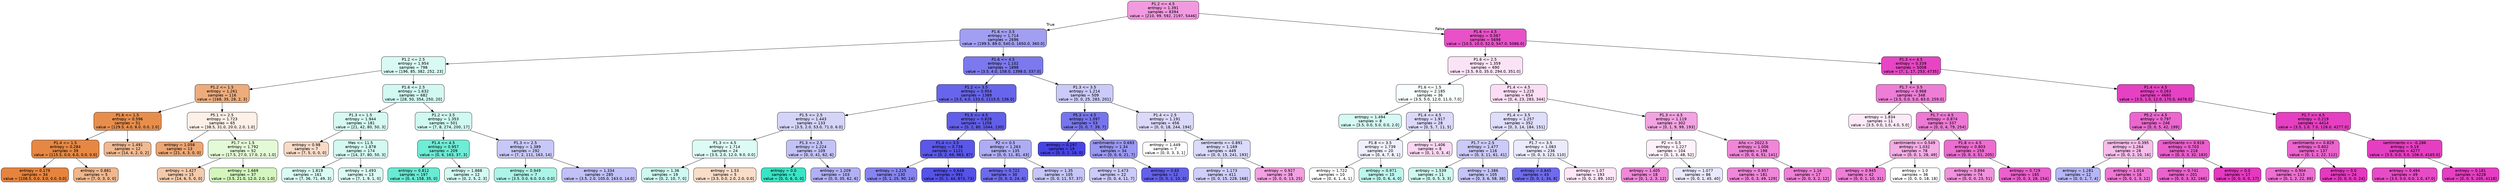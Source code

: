 digraph Tree {
node [shape=box, style="filled, rounded", color="black", fontname="helvetica"] ;
edge [fontname="helvetica"] ;
0 [label="P1.2 <= 4.5\nentropy = 1.391\nsamples = 8394\nvalue = [210, 99, 592, 2197, 5446]", fillcolor="#f29adf"] ;
1 [label="P1.6 <= 3.5\nentropy = 1.714\nsamples = 2696\nvalue = [199.5, 89.0, 540.0, 1650.0, 360.0]", fillcolor="#a19ff2"] ;
0 -> 1 [labeldistance=2.5, labelangle=45, headlabel="True"] ;
2 [label="P1.2 <= 2.5\nentropy = 1.954\nsamples = 798\nvalue = [196, 85, 382, 252, 23]", fillcolor="#d9faf4"] ;
1 -> 2 ;
3 [label="P1.2 <= 1.5\nentropy = 1.261\nsamples = 116\nvalue = [168, 35, 28, 2, 3]", fillcolor="#eeac7c"] ;
2 -> 3 ;
4 [label="P1.6 <= 1.5\nentropy = 0.596\nsamples = 51\nvalue = [129.5, 4.0, 8.0, 0.0, 2.0]", fillcolor="#e88e4d"] ;
3 -> 4 ;
5 [label="P1.4 <= 1.5\nentropy = 0.284\nsamples = 39\nvalue = [115.5, 0.0, 6.0, 0.0, 0.0]", fillcolor="#e68843"] ;
4 -> 5 ;
6 [label="entropy = 0.179\nsamples = 34\nvalue = [108.5, 0.0, 3.0, 0.0, 0.0]", fillcolor="#e6843e"] ;
5 -> 6 ;
7 [label="entropy = 0.881\nsamples = 5\nvalue = [7, 0, 3, 0, 0]", fillcolor="#f0b78e"] ;
5 -> 7 ;
8 [label="entropy = 1.491\nsamples = 12\nvalue = [14, 4, 2, 0, 2]", fillcolor="#f1b991"] ;
4 -> 8 ;
9 [label="P5.1 <= 2.5\nentropy = 1.723\nsamples = 65\nvalue = [38.5, 31.0, 20.0, 2.0, 1.0]", fillcolor="#fcf0e7"] ;
3 -> 9 ;
10 [label="entropy = 1.058\nsamples = 13\nvalue = [21, 4, 3, 0, 0]", fillcolor="#eda673"] ;
9 -> 10 ;
11 [label="P1.7 <= 1.5\nentropy = 1.792\nsamples = 52\nvalue = [17.5, 27.0, 17.0, 2.0, 1.0]", fillcolor="#e4fad7"] ;
9 -> 11 ;
12 [label="entropy = 1.427\nsamples = 15\nvalue = [14, 6, 5, 0, 0]", fillcolor="#f4caac"] ;
11 -> 12 ;
13 [label="entropy = 1.669\nsamples = 37\nvalue = [3.5, 21.0, 12.0, 2.0, 1.0]", fillcolor="#d4f6be"] ;
11 -> 13 ;
14 [label="P1.6 <= 2.5\nentropy = 1.632\nsamples = 682\nvalue = [28, 50, 354, 250, 20]", fillcolor="#d1f9f2"] ;
2 -> 14 ;
15 [label="P1.3 <= 1.5\nentropy = 1.944\nsamples = 181\nvalue = [21, 42, 80, 50, 3]", fillcolor="#d6faf3"] ;
14 -> 15 ;
16 [label="entropy = 0.98\nsamples = 7\nvalue = [7, 5, 0, 0, 0]", fillcolor="#f8dbc6"] ;
15 -> 16 ;
17 [label="Mes <= 11.5\nentropy = 1.878\nsamples = 174\nvalue = [14, 37, 80, 50, 3]", fillcolor="#d3f9f2"] ;
15 -> 17 ;
18 [label="entropy = 1.819\nsamples = 161\nvalue = [7, 36, 71, 49, 3]", fillcolor="#dafaf4"] ;
17 -> 18 ;
19 [label="entropy = 1.493\nsamples = 13\nvalue = [7, 1, 9, 1, 0]", fillcolor="#dbfaf4"] ;
17 -> 19 ;
20 [label="P1.2 <= 3.5\nentropy = 1.353\nsamples = 501\nvalue = [7, 8, 274, 200, 17]", fillcolor="#cff9f1"] ;
14 -> 20 ;
21 [label="P1.4 <= 4.5\nentropy = 0.957\nsamples = 209\nvalue = [0, 6, 163, 37, 3]", fillcolor="#6eecd5"] ;
20 -> 21 ;
22 [label="entropy = 0.812\nsamples = 197\nvalue = [0, 4, 158, 35, 0]", fillcolor="#69ebd3"] ;
21 -> 22 ;
23 [label="entropy = 1.888\nsamples = 12\nvalue = [0, 2, 5, 2, 3]", fillcolor="#d3f9f2"] ;
21 -> 23 ;
24 [label="P1.3 <= 2.5\nentropy = 1.389\nsamples = 292\nvalue = [7, 2, 111, 163, 14]", fillcolor="#c8c8f8"] ;
20 -> 24 ;
25 [label="entropy = 0.949\nsamples = 7\nvalue = [3.5, 0.0, 6.0, 0.0, 0.0]", fillcolor="#acf4e7"] ;
24 -> 25 ;
26 [label="entropy = 1.334\nsamples = 285\nvalue = [3.5, 2.0, 105.0, 163.0, 14.0]", fillcolor="#c1c0f7"] ;
24 -> 26 ;
27 [label="P1.6 <= 4.5\nentropy = 1.102\nsamples = 1898\nvalue = [3.5, 4.0, 158.0, 1398.0, 337.0]", fillcolor="#7b79ed"] ;
1 -> 27 ;
28 [label="P1.2 <= 3.5\nentropy = 0.954\nsamples = 1389\nvalue = [3.5, 4.0, 133.0, 1115.0, 136.0]", fillcolor="#6765eb"] ;
27 -> 28 ;
29 [label="P1.5 <= 2.5\nentropy = 1.443\nsamples = 133\nvalue = [3.5, 2.0, 53.0, 71.0, 6.0]", fillcolor="#d4d4f9"] ;
28 -> 29 ;
30 [label="P1.3 <= 4.5\nentropy = 1.714\nsamples = 24\nvalue = [3.5, 2.0, 12.0, 9.0, 0.0]", fillcolor="#ddfbf5"] ;
29 -> 30 ;
31 [label="entropy = 1.36\nsamples = 19\nvalue = [0, 2, 10, 7, 0]", fillcolor="#cef8f0"] ;
30 -> 31 ;
32 [label="entropy = 1.53\nsamples = 5\nvalue = [3.5, 0.0, 2.0, 2.0, 0.0]", fillcolor="#f8ddc9"] ;
30 -> 32 ;
33 [label="P1.3 <= 2.5\nentropy = 1.224\nsamples = 109\nvalue = [0, 0, 41, 62, 6]", fillcolor="#c3c2f7"] ;
29 -> 33 ;
34 [label="entropy = 0.0\nsamples = 6\nvalue = [0, 0, 6, 0, 0]", fillcolor="#39e5c5"] ;
33 -> 34 ;
35 [label="entropy = 1.209\nsamples = 103\nvalue = [0, 0, 35, 62, 6]", fillcolor="#b2b0f5"] ;
33 -> 35 ;
36 [label="P1.5 <= 4.5\nentropy = 0.828\nsamples = 1256\nvalue = [0, 2, 80, 1044, 130]", fillcolor="#615eea"] ;
28 -> 36 ;
37 [label="P1.4 <= 3.5\nentropy = 0.738\nsamples = 1121\nvalue = [0, 2, 69, 963, 87]", fillcolor="#5a57e9"] ;
36 -> 37 ;
38 [label="entropy = 1.225\nsamples = 130\nvalue = [0, 1, 25, 90, 14]", fillcolor="#8684ef"] ;
37 -> 38 ;
39 [label="entropy = 0.648\nsamples = 991\nvalue = [0, 1, 44, 873, 73]", fillcolor="#5552e8"] ;
37 -> 39 ;
40 [label="P2 <= 0.5\nentropy = 1.263\nsamples = 135\nvalue = [0, 0, 11, 81, 43]", fillcolor="#aeadf4"] ;
36 -> 40 ;
41 [label="entropy = 0.722\nsamples = 30\nvalue = [0, 0, 0, 24, 6]", fillcolor="#6d6aec"] ;
40 -> 41 ;
42 [label="entropy = 1.35\nsamples = 105\nvalue = [0, 0, 11, 57, 37]", fillcolor="#c6c5f7"] ;
40 -> 42 ;
43 [label="P1.3 <= 3.5\nentropy = 1.214\nsamples = 509\nvalue = [0, 0, 25, 283, 201]", fillcolor="#cbcaf8"] ;
27 -> 43 ;
44 [label="P5.3 <= 4.5\nentropy = 1.097\nsamples = 53\nvalue = [0, 0, 7, 39, 7]", fillcolor="#7775ed"] ;
43 -> 44 ;
45 [label="entropy = 0.297\nsamples = 19\nvalue = [0, 0, 1, 18, 0]", fillcolor="#4744e6"] ;
44 -> 45 ;
46 [label="sentimiento <= 0.693\nentropy = 1.34\nsamples = 34\nvalue = [0, 0, 6, 21, 7]", fillcolor="#9a98f2"] ;
44 -> 46 ;
47 [label="entropy = 1.473\nsamples = 22\nvalue = [0, 0, 4, 11, 7]", fillcolor="#cbcaf8"] ;
46 -> 47 ;
48 [label="entropy = 0.65\nsamples = 12\nvalue = [0, 0, 2, 10, 0]", fillcolor="#6361ea"] ;
46 -> 48 ;
49 [label="P1.4 <= 2.5\nentropy = 1.191\nsamples = 456\nvalue = [0, 0, 18, 244, 194]", fillcolor="#dad9fa"] ;
43 -> 49 ;
50 [label="entropy = 1.449\nsamples = 7\nvalue = [0, 0, 3, 3, 1]", fillcolor="#ffffff"] ;
49 -> 50 ;
51 [label="sentimiento <= 0.891\nentropy = 1.169\nsamples = 449\nvalue = [0, 0, 15, 241, 193]", fillcolor="#dadafa"] ;
49 -> 51 ;
52 [label="entropy = 1.173\nsamples = 411\nvalue = [0, 0, 15, 228, 168]", fillcolor="#cfcef9"] ;
51 -> 52 ;
53 [label="entropy = 0.927\nsamples = 38\nvalue = [0, 0, 0, 13, 25]", fillcolor="#f3a0e1"] ;
51 -> 53 ;
54 [label="P1.6 <= 4.5\nentropy = 0.567\nsamples = 5698\nvalue = [10.5, 10.0, 52.0, 547.0, 5086.0]", fillcolor="#e851c8"] ;
0 -> 54 [labeldistance=2.5, labelangle=-45, headlabel="False"] ;
55 [label="P1.6 <= 2.5\nentropy = 1.359\nsamples = 690\nvalue = [3.5, 9.0, 35.0, 294.0, 351.0]", fillcolor="#fbe3f6"] ;
54 -> 55 ;
56 [label="P1.6 <= 1.5\nentropy = 2.185\nsamples = 36\nvalue = [3.5, 5.0, 12.0, 11.0, 7.0]", fillcolor="#f8fefd"] ;
55 -> 56 ;
57 [label="entropy = 1.494\nsamples = 8\nvalue = [3.5, 0.0, 5.0, 0.0, 2.0]", fillcolor="#d5f9f3"] ;
56 -> 57 ;
58 [label="P1.4 <= 4.5\nentropy = 1.917\nsamples = 28\nvalue = [0, 5, 7, 11, 5]", fillcolor="#dad9fa"] ;
56 -> 58 ;
59 [label="P1.8 <= 3.5\nentropy = 1.739\nsamples = 20\nvalue = [0, 4, 7, 8, 1]", fillcolor="#f0f0fd"] ;
58 -> 59 ;
60 [label="entropy = 1.722\nsamples = 10\nvalue = [0, 4, 1, 4, 1]", fillcolor="#ffffff"] ;
59 -> 60 ;
61 [label="entropy = 0.971\nsamples = 10\nvalue = [0, 0, 6, 4, 0]", fillcolor="#bdf6ec"] ;
59 -> 61 ;
62 [label="entropy = 1.406\nsamples = 8\nvalue = [0, 1, 0, 3, 4]", fillcolor="#fad7f2"] ;
58 -> 62 ;
63 [label="P1.4 <= 4.5\nentropy = 1.225\nsamples = 654\nvalue = [0, 4, 23, 283, 344]", fillcolor="#fbdef5"] ;
55 -> 63 ;
64 [label="P1.4 <= 3.5\nentropy = 1.257\nsamples = 352\nvalue = [0, 3, 14, 184, 151]", fillcolor="#dfdefb"] ;
63 -> 64 ;
65 [label="P1.7 <= 2.5\nentropy = 1.477\nsamples = 116\nvalue = [0, 3, 11, 61, 41]", fillcolor="#cbcaf8"] ;
64 -> 65 ;
66 [label="entropy = 1.539\nsamples = 11\nvalue = [0, 0, 5, 3, 3]", fillcolor="#cef8f0"] ;
65 -> 66 ;
67 [label="entropy = 1.386\nsamples = 105\nvalue = [0, 3, 6, 58, 38]", fillcolor="#c5c4f7"] ;
65 -> 67 ;
68 [label="P1.7 <= 3.5\nentropy = 1.083\nsamples = 236\nvalue = [0, 0, 3, 123, 110]", fillcolor="#ebebfc"] ;
64 -> 68 ;
69 [label="entropy = 0.845\nsamples = 43\nvalue = [0, 0, 1, 34, 8]", fillcolor="#6e6cec"] ;
68 -> 69 ;
70 [label="entropy = 1.07\nsamples = 193\nvalue = [0, 0, 2, 89, 102]", fillcolor="#fce6f7"] ;
68 -> 70 ;
71 [label="P1.3 <= 4.5\nentropy = 1.119\nsamples = 302\nvalue = [0, 1, 9, 99, 193]", fillcolor="#f3a3e2"] ;
63 -> 71 ;
72 [label="P2 <= 0.5\nentropy = 1.227\nsamples = 104\nvalue = [0, 1, 3, 48, 52]", fillcolor="#fdf1fa"] ;
71 -> 72 ;
73 [label="entropy = 1.405\nsamples = 18\nvalue = [0, 1, 2, 3, 12]", fillcolor="#ef88d9"] ;
72 -> 73 ;
74 [label="entropy = 1.077\nsamples = 86\nvalue = [0, 0, 1, 45, 40]", fillcolor="#eae9fc"] ;
72 -> 74 ;
75 [label="Año <= 2022.5\nentropy = 1.006\nsamples = 198\nvalue = [0, 0, 6, 51, 141]", fillcolor="#ef86d8"] ;
71 -> 75 ;
76 [label="entropy = 0.957\nsamples = 181\nvalue = [0, 0, 3, 49, 129]", fillcolor="#ef87d9"] ;
75 -> 76 ;
77 [label="entropy = 1.16\nsamples = 17\nvalue = [0, 0, 3, 2, 12]", fillcolor="#ee80d6"] ;
75 -> 77 ;
78 [label="P1.3 <= 4.5\nentropy = 0.339\nsamples = 5008\nvalue = [7, 1, 17, 253, 4735]", fillcolor="#e745c4"] ;
54 -> 78 ;
79 [label="P1.7 <= 3.5\nentropy = 0.968\nsamples = 348\nvalue = [3.5, 0.0, 5.0, 83.0, 259.0]", fillcolor="#ee7dd6"] ;
78 -> 79 ;
80 [label="entropy = 1.834\nsamples = 11\nvalue = [3.5, 0.0, 1.0, 4.0, 5.0]", fillcolor="#fceaf8"] ;
79 -> 80 ;
81 [label="P1.7 <= 4.5\nentropy = 0.874\nsamples = 337\nvalue = [0, 0, 4, 79, 254]", fillcolor="#ed79d4"] ;
79 -> 81 ;
82 [label="sentimiento <= 0.549\nentropy = 1.032\nsamples = 78\nvalue = [0, 0, 1, 28, 49]", fillcolor="#f4ace5"] ;
81 -> 82 ;
83 [label="entropy = 0.945\nsamples = 42\nvalue = [0, 0, 1, 10, 31]", fillcolor="#ee7dd6"] ;
82 -> 83 ;
84 [label="entropy = 1.0\nsamples = 36\nvalue = [0, 0, 0, 18, 18]", fillcolor="#ffffff"] ;
82 -> 84 ;
85 [label="P1.8 <= 4.5\nentropy = 0.803\nsamples = 259\nvalue = [0, 0, 3, 51, 205]", fillcolor="#ec6cd0"] ;
81 -> 85 ;
86 [label="entropy = 0.894\nsamples = 74\nvalue = [0, 0, 0, 23, 51]", fillcolor="#f192dc"] ;
85 -> 86 ;
87 [label="entropy = 0.729\nsamples = 185\nvalue = [0, 0, 3, 28, 154]", fillcolor="#ea60cc"] ;
85 -> 87 ;
88 [label="P1.4 <= 4.5\nentropy = 0.263\nsamples = 4660\nvalue = [3.5, 1.0, 12.0, 170.0, 4476.0]", fillcolor="#e641c3"] ;
78 -> 88 ;
89 [label="P5.2 <= 4.5\nentropy = 0.797\nsamples = 246\nvalue = [0, 0, 5, 42, 199]", fillcolor="#eb67cf"] ;
88 -> 89 ;
90 [label="sentimiento <= 0.395\nentropy = 1.264\nsamples = 28\nvalue = [0, 0, 2, 10, 16]", fillcolor="#f6bdea"] ;
89 -> 90 ;
91 [label="entropy = 1.281\nsamples = 12\nvalue = [0, 0, 1, 7, 4]", fillcolor="#b6b5f5"] ;
90 -> 91 ;
92 [label="entropy = 1.014\nsamples = 16\nvalue = [0, 0, 1, 3, 12]", fillcolor="#ed76d3"] ;
90 -> 92 ;
93 [label="sentimiento <= 0.918\nentropy = 0.703\nsamples = 218\nvalue = [0, 0, 3, 32, 183]", fillcolor="#ea5ecc"] ;
89 -> 93 ;
94 [label="entropy = 0.741\nsamples = 201\nvalue = [0, 0, 3, 32, 166]", fillcolor="#ea62cd"] ;
93 -> 94 ;
95 [label="entropy = 0.0\nsamples = 17\nvalue = [0, 0, 0, 0, 17]", fillcolor="#e539c0"] ;
93 -> 95 ;
96 [label="P1.7 <= 4.5\nentropy = 0.219\nsamples = 4414\nvalue = [3.5, 1.0, 7.0, 128.0, 4277.0]", fillcolor="#e63fc2"] ;
88 -> 96 ;
97 [label="sentimiento <= 0.829\nentropy = 0.802\nsamples = 137\nvalue = [0, 1, 2, 22, 112]", fillcolor="#eb64ce"] ;
96 -> 97 ;
98 [label="entropy = 0.904\nsamples = 113\nvalue = [0, 1, 2, 22, 88]", fillcolor="#ec6fd1"] ;
97 -> 98 ;
99 [label="entropy = 0.0\nsamples = 24\nvalue = [0, 0, 0, 0, 24]", fillcolor="#e539c0"] ;
97 -> 99 ;
100 [label="sentimiento <= -0.286\nentropy = 0.19\nsamples = 4277\nvalue = [3.5, 0.0, 5.0, 106.0, 4165.0]", fillcolor="#e63ec2"] ;
96 -> 100 ;
101 [label="entropy = 0.494\nsamples = 49\nvalue = [3.5, 0.0, 0.0, 1.0, 47.0]", fillcolor="#e74cc6"] ;
100 -> 101 ;
102 [label="entropy = 0.181\nsamples = 4228\nvalue = [0, 0, 5, 105, 4118]", fillcolor="#e63ec2"] ;
100 -> 102 ;
}